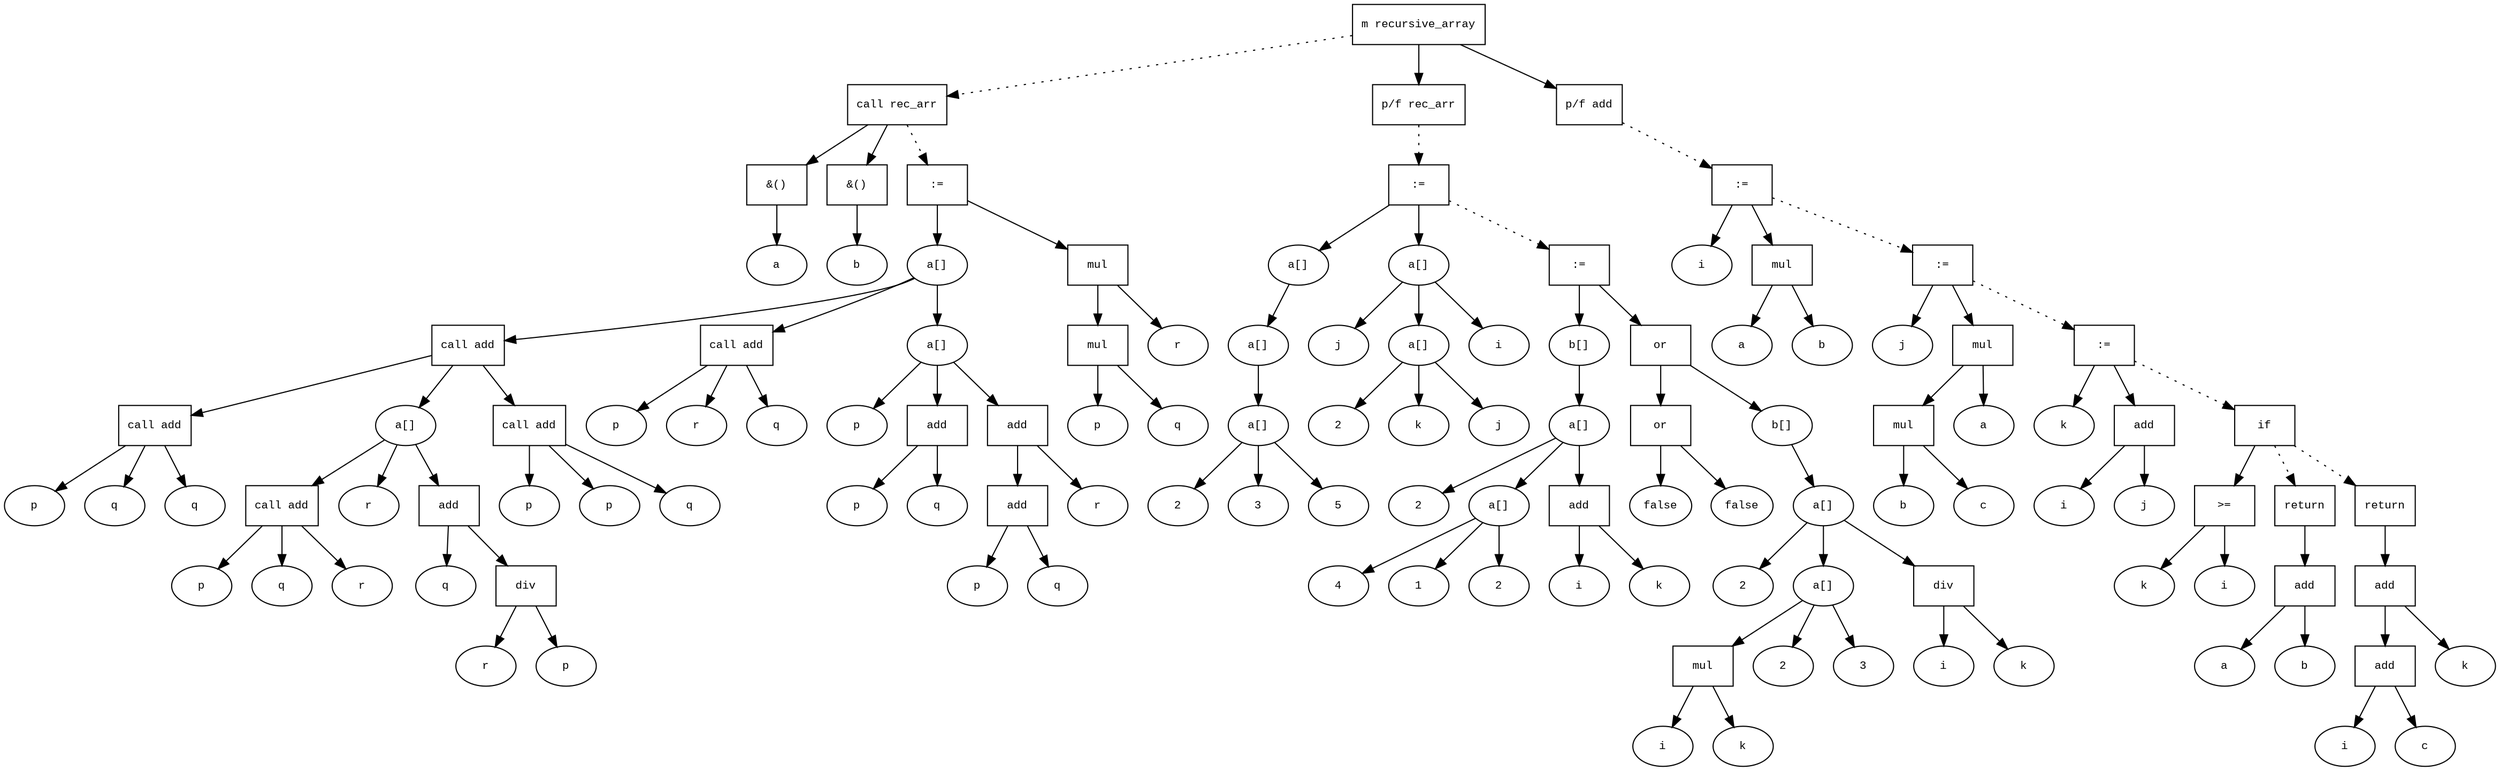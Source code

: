 digraph AST {
  graph [fontname="Times New Roman",fontsize=10];
  node  [fontname="Courier New",fontsize=10];
  edge  [fontname="Times New Roman",fontsize=10];

  node0 [label="m recursive_array",shape=box];
  node90 [label="call rec_arr",shape=box];
  node92 [label="&()",shape=box];
  node91 [label="a",shape=ellipse];
  node92->node91;
  node90->node92;
  node94 [label="&()",shape=box];
  node93 [label="b",shape=ellipse];
  node94->node93;
  node90->node94;
  node0 -> node90 [style=dotted];
  node136 [label=":=",shape=box];
  node96 [label="a[]",shape=ellipse];
  node97 [label="call add",shape=box];
  node98 [label="call add",shape=box];
  node99 [label="p",shape=ellipse];
  node98->node99;
  node100 [label="q",shape=ellipse];
  node98->node100;
  node101 [label="q",shape=ellipse];
  node98->node101;
  node97->node98;
  node102 [label="a[]",shape=ellipse];
  node103 [label="call add",shape=box];
  node104 [label="p",shape=ellipse];
  node103->node104;
  node105 [label="q",shape=ellipse];
  node103->node105;
  node106 [label="r",shape=ellipse];
  node103->node106;
  node102-> node103;
  node107 [label="r",shape=ellipse];
  node102-> node107;
  node112 [label="add",shape=box];
  node108 [label="q",shape=ellipse];
  node112->node108;
  node111 [label="div",shape=box];
  node109 [label="r",shape=ellipse];
  node111->node109;
  node110 [label="p",shape=ellipse];
  node111->node110;
  node112->node111;
  node102-> node112;
  node97->node102;
  node113 [label="call add",shape=box];
  node114 [label="p",shape=ellipse];
  node113->node114;
  node115 [label="p",shape=ellipse];
  node113->node115;
  node116 [label="q",shape=ellipse];
  node113->node116;
  node97->node113;
  node96-> node97;
  node117 [label="call add",shape=box];
  node118 [label="p",shape=ellipse];
  node117->node118;
  node119 [label="r",shape=ellipse];
  node117->node119;
  node120 [label="q",shape=ellipse];
  node117->node120;
  node96-> node117;
  node121 [label="a[]",shape=ellipse];
  node122 [label="p",shape=ellipse];
  node121-> node122;
  node125 [label="add",shape=box];
  node123 [label="p",shape=ellipse];
  node125->node123;
  node124 [label="q",shape=ellipse];
  node125->node124;
  node121-> node125;
  node130 [label="add",shape=box];
  node128 [label="add",shape=box];
  node126 [label="p",shape=ellipse];
  node128->node126;
  node127 [label="q",shape=ellipse];
  node128->node127;
  node130->node128;
  node129 [label="r",shape=ellipse];
  node130->node129;
  node121-> node130;
  node96-> node121;
  node136->node96;
  node135 [label="mul",shape=box];
  node133 [label="mul",shape=box];
  node131 [label="p",shape=ellipse];
  node133->node131;
  node132 [label="q",shape=ellipse];
  node133->node132;
  node135->node133;
  node134 [label="r",shape=ellipse];
  node135->node134;
  node136->node135;
  node90 -> node136 [style=dotted];
  node10 [label="p/f rec_arr",shape=box];
  node27 [label=":=",shape=box];
  node14 [label="a[]",shape=ellipse];
  node15 [label="a[]",shape=ellipse];
  node16 [label="a[]",shape=ellipse];
  node17 [label="2",shape=ellipse];
  node16-> node17;
  node18 [label="3",shape=ellipse];
  node16-> node18;
  node19 [label="5",shape=ellipse];
  node16-> node19;
  node15-> node16;
  node14-> node15;
  node27->node14;
  node20 [label="a[]",shape=ellipse];
  node21 [label="j",shape=ellipse];
  node20-> node21;
  node22 [label="a[]",shape=ellipse];
  node23 [label="2",shape=ellipse];
  node22-> node23;
  node24 [label="k",shape=ellipse];
  node22-> node24;
  node25 [label="j",shape=ellipse];
  node22-> node25;
  node20-> node22;
  node26 [label="i",shape=ellipse];
  node20-> node26;
  node27->node20;
  node10 -> node27 [style=dotted];
  node54 [label=":=",shape=box];
  node28 [label="b[]",shape=ellipse];
  node29 [label="a[]",shape=ellipse];
  node30 [label="2",shape=ellipse];
  node29-> node30;
  node31 [label="a[]",shape=ellipse];
  node32 [label="4",shape=ellipse];
  node31-> node32;
  node33 [label="1",shape=ellipse];
  node31-> node33;
  node34 [label="2",shape=ellipse];
  node31-> node34;
  node29-> node31;
  node37 [label="add",shape=box];
  node35 [label="i",shape=ellipse];
  node37->node35;
  node36 [label="k",shape=ellipse];
  node37->node36;
  node29-> node37;
  node28-> node29;
  node54->node28;
  node53 [label="or",shape=box];
  node40 [label="or",shape=box];
  node38 [label="false",shape=ellipse];
  node40->node38;
  node39 [label="false",shape=ellipse];
  node40->node39;
  node53->node40;
  node41 [label="b[]",shape=ellipse];
  node42 [label="a[]",shape=ellipse];
  node43 [label="2",shape=ellipse];
  node42-> node43;
  node44 [label="a[]",shape=ellipse];
  node47 [label="mul",shape=box];
  node45 [label="i",shape=ellipse];
  node47->node45;
  node46 [label="k",shape=ellipse];
  node47->node46;
  node44-> node47;
  node48 [label="2",shape=ellipse];
  node44-> node48;
  node49 [label="3",shape=ellipse];
  node44-> node49;
  node42-> node44;
  node52 [label="div",shape=box];
  node50 [label="i",shape=ellipse];
  node52->node50;
  node51 [label="k",shape=ellipse];
  node52->node51;
  node42-> node52;
  node41-> node42;
  node53->node41;
  node54->node53;
  node27 -> node54 [style=dotted];
  node0 -> node10;
  node55 [label="p/f add",shape=box];
  node63 [label=":=",shape=box];
  node59 [label="i",shape=ellipse];
  node63->node59;
  node62 [label="mul",shape=box];
  node60 [label="a",shape=ellipse];
  node62->node60;
  node61 [label="b",shape=ellipse];
  node62->node61;
  node63->node62;
  node55 -> node63 [style=dotted];
  node70 [label=":=",shape=box];
  node64 [label="j",shape=ellipse];
  node70->node64;
  node69 [label="mul",shape=box];
  node67 [label="mul",shape=box];
  node65 [label="b",shape=ellipse];
  node67->node65;
  node66 [label="c",shape=ellipse];
  node67->node66;
  node69->node67;
  node68 [label="a",shape=ellipse];
  node69->node68;
  node70->node69;
  node63 -> node70 [style=dotted];
  node75 [label=":=",shape=box];
  node71 [label="k",shape=ellipse];
  node75->node71;
  node74 [label="add",shape=box];
  node72 [label="i",shape=ellipse];
  node74->node72;
  node73 [label="j",shape=ellipse];
  node74->node73;
  node75->node74;
  node70 -> node75 [style=dotted];
  node89 [label="if",shape=box];
  node78 [label=">=",shape=box];
  node76 [label="k",shape=ellipse];
  node78->node76;
  node77 [label="i",shape=ellipse];
  node78->node77;
  node89->node78;
  node82 [label="return",shape=box];
  node81 [label="add",shape=box];
  node79 [label="a",shape=ellipse];
  node81->node79;
  node80 [label="b",shape=ellipse];
  node81->node80;
  node82->node81;
  node89 -> node82 [style=dotted];
  node88 [label="return",shape=box];
  node87 [label="add",shape=box];
  node85 [label="add",shape=box];
  node83 [label="i",shape=ellipse];
  node85->node83;
  node84 [label="c",shape=ellipse];
  node85->node84;
  node87->node85;
  node86 [label="k",shape=ellipse];
  node87->node86;
  node88->node87;
  node89 -> node88 [style=dotted];
  node75 -> node89 [style=dotted];
  node0 -> node55;
}
